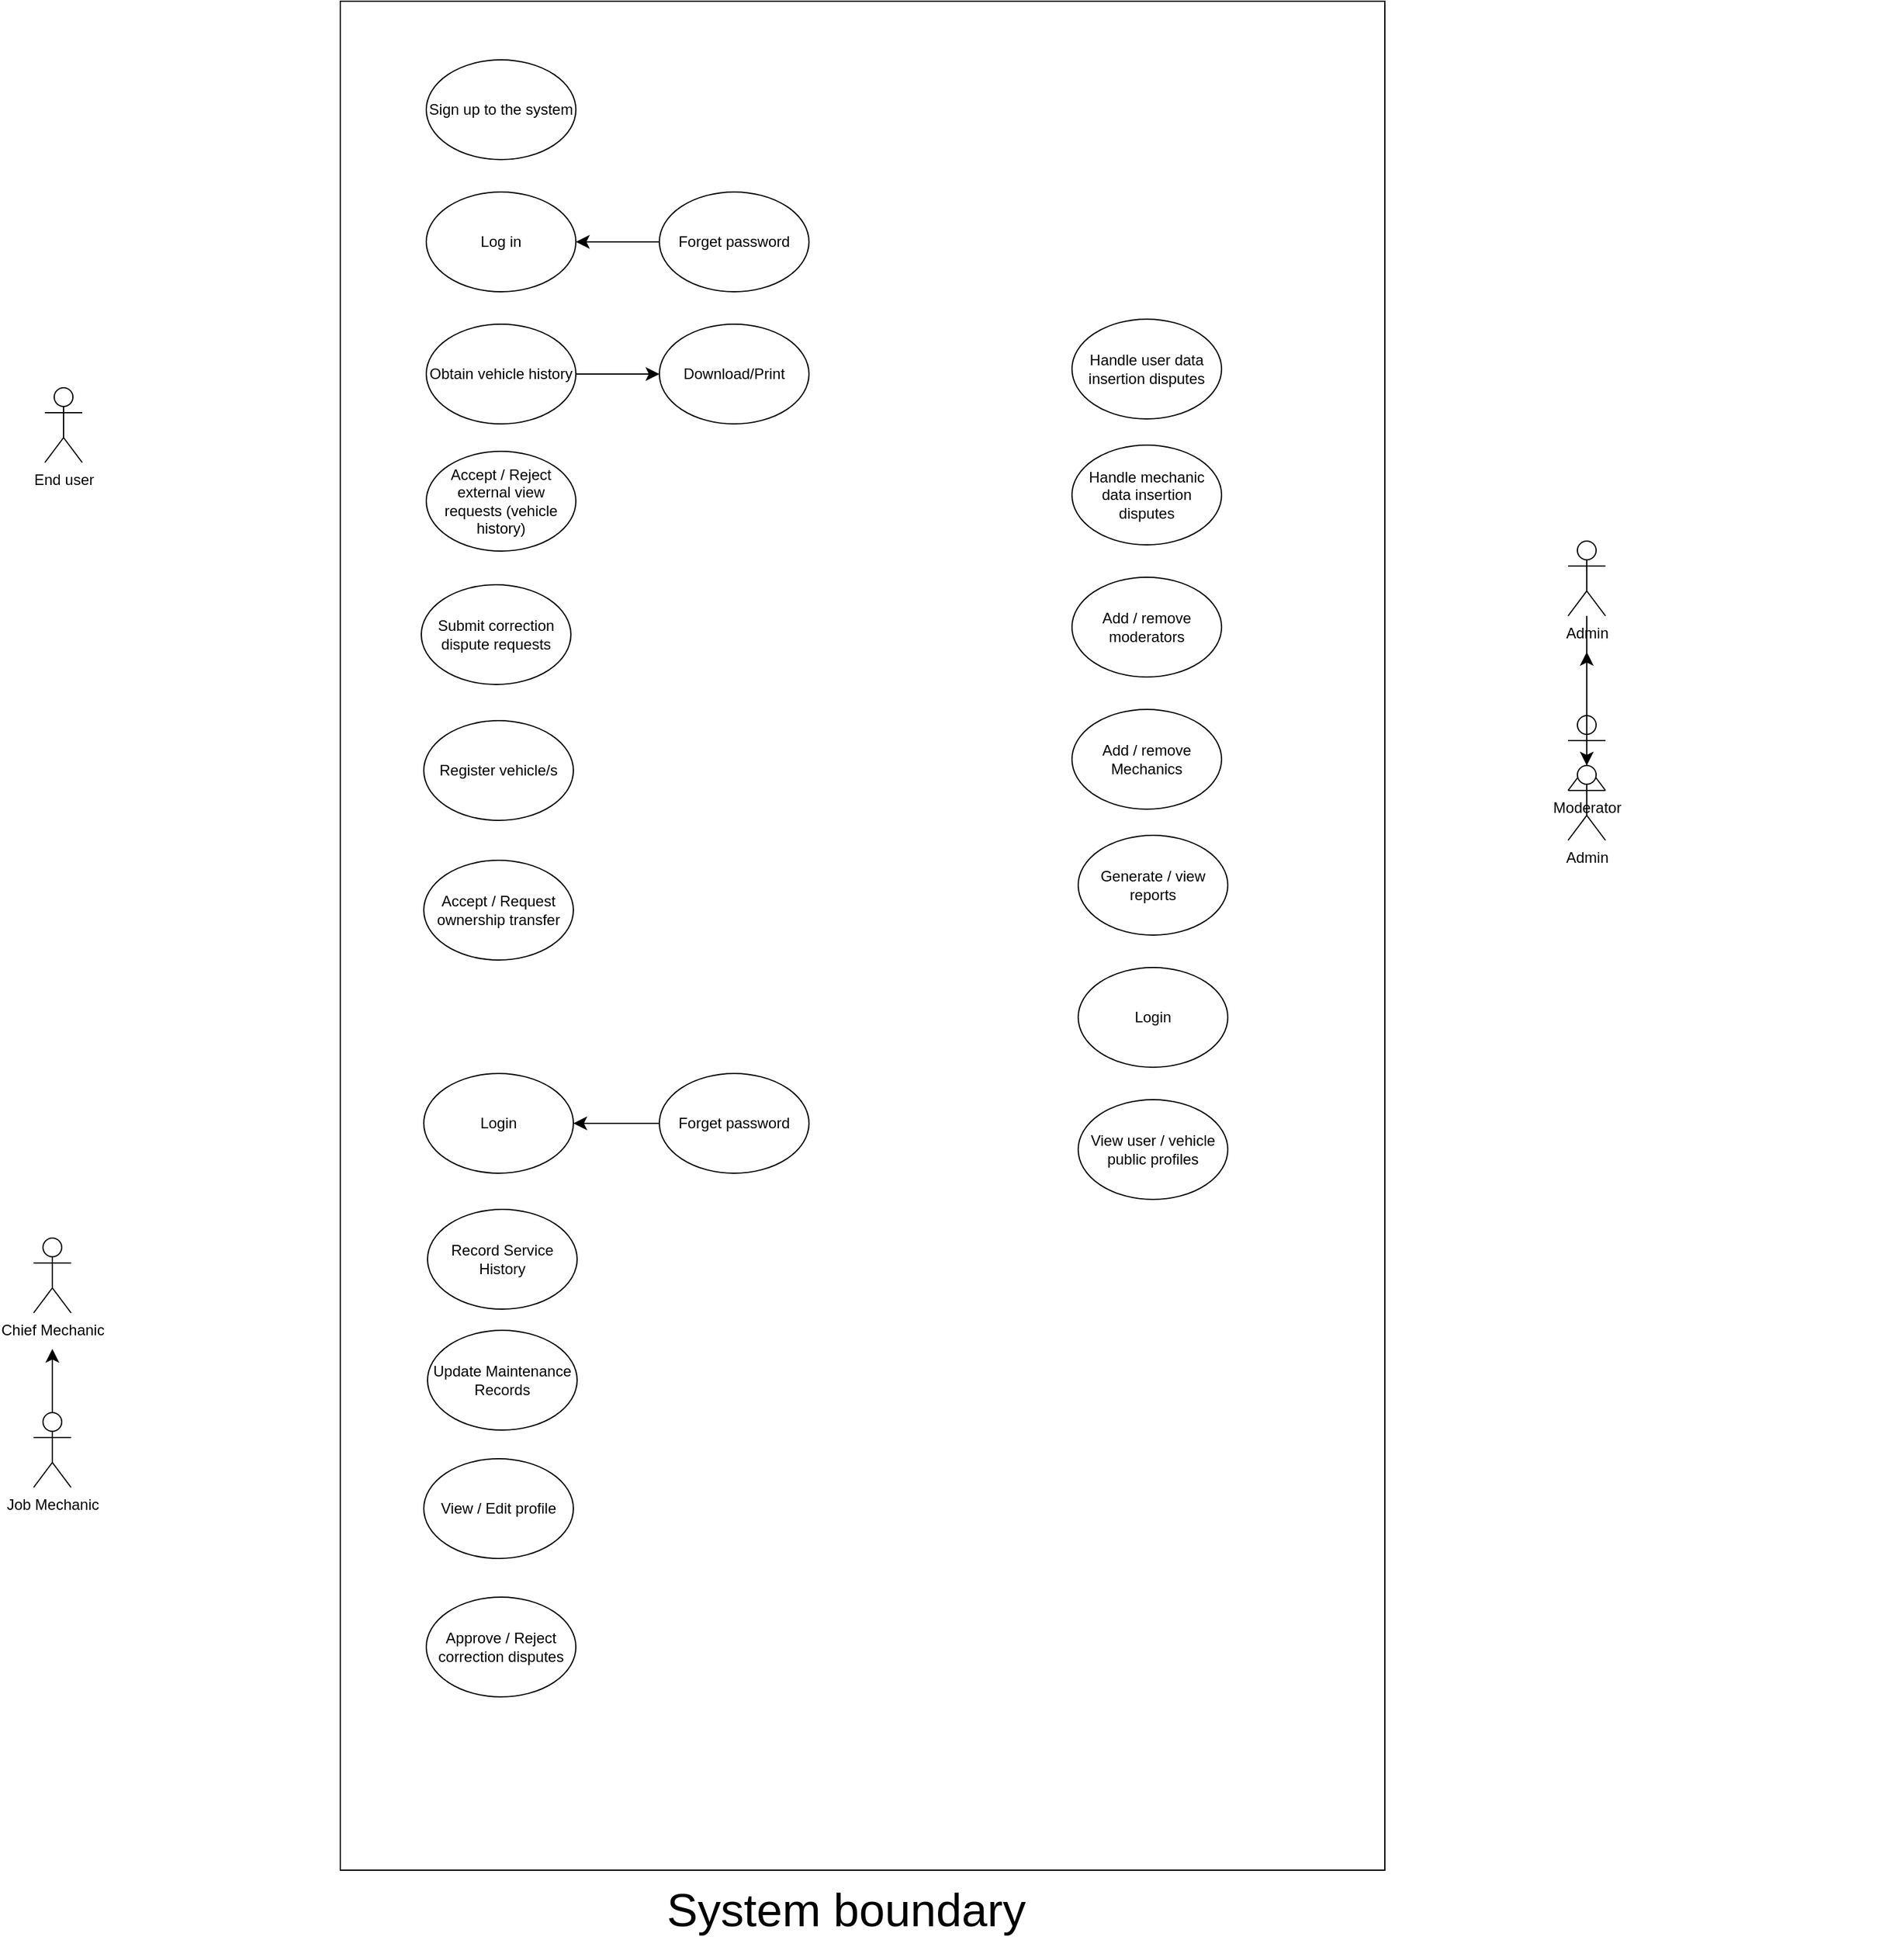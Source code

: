 <mxfile version="26.0.14">
  <diagram name="Page-1" id="z5ygo8aueXD7QbDK779G">
    <mxGraphModel dx="2300" dy="2886" grid="0" gridSize="10" guides="1" tooltips="1" connect="1" arrows="1" fold="1" page="0" pageScale="1" pageWidth="850" pageHeight="1100" math="0" shadow="0">
      <root>
        <mxCell id="0" />
        <mxCell id="1" parent="0" />
        <mxCell id="PnSv_0IQH46BmFg6rcT1-12" value="" style="rounded=0;whiteSpace=wrap;html=1;direction=west;" vertex="1" parent="1">
          <mxGeometry x="-496" y="-1791" width="838" height="1499" as="geometry" />
        </mxCell>
        <mxCell id="PnSv_0IQH46BmFg6rcT1-13" value="" style="group" vertex="1" connectable="0" parent="1">
          <mxGeometry x="-442" y="-831" width="120" height="292" as="geometry" />
        </mxCell>
        <mxCell id="PnSv_0IQH46BmFg6rcT1-3" value="Update Maintenance Records" style="ellipse;whiteSpace=wrap;html=1;" vertex="1" parent="PnSv_0IQH46BmFg6rcT1-13">
          <mxGeometry x="16" y="106" width="120" height="80" as="geometry" />
        </mxCell>
        <mxCell id="PnSv_0IQH46BmFg6rcT1-61" value="Record Service History" style="ellipse;whiteSpace=wrap;html=1;" vertex="1" parent="PnSv_0IQH46BmFg6rcT1-13">
          <mxGeometry x="16" y="9" width="120" height="80" as="geometry" />
        </mxCell>
        <mxCell id="PnSv_0IQH46BmFg6rcT1-15" value="" style="group" vertex="1" connectable="0" parent="1">
          <mxGeometry x="-742" y="-799" width="30" height="200" as="geometry" />
        </mxCell>
        <mxCell id="PnSv_0IQH46BmFg6rcT1-1" value="Chief Mechanic" style="shape=umlActor;verticalLabelPosition=bottom;verticalAlign=top;html=1;outlineConnect=0;" vertex="1" parent="PnSv_0IQH46BmFg6rcT1-15">
          <mxGeometry width="30" height="60" as="geometry" />
        </mxCell>
        <mxCell id="PnSv_0IQH46BmFg6rcT1-9" style="edgeStyle=none;curved=1;rounded=0;orthogonalLoop=1;jettySize=auto;html=1;fontSize=12;startSize=8;endSize=8;" edge="1" parent="PnSv_0IQH46BmFg6rcT1-15" source="PnSv_0IQH46BmFg6rcT1-7">
          <mxGeometry relative="1" as="geometry">
            <mxPoint x="15" y="88.913" as="targetPoint" />
          </mxGeometry>
        </mxCell>
        <mxCell id="PnSv_0IQH46BmFg6rcT1-7" value="Job Mechanic" style="shape=umlActor;verticalLabelPosition=bottom;verticalAlign=top;html=1;outlineConnect=0;" vertex="1" parent="PnSv_0IQH46BmFg6rcT1-15">
          <mxGeometry y="140" width="30" height="60" as="geometry" />
        </mxCell>
        <mxCell id="PnSv_0IQH46BmFg6rcT1-32" value="" style="group" vertex="1" connectable="0" parent="1">
          <mxGeometry x="409" y="-1502" width="348.5" height="706" as="geometry" />
        </mxCell>
        <mxCell id="PnSv_0IQH46BmFg6rcT1-16" value="" style="group" vertex="1" connectable="0" parent="PnSv_0IQH46BmFg6rcT1-32">
          <mxGeometry x="80" y="144" width="30" height="200" as="geometry" />
        </mxCell>
        <mxCell id="PnSv_0IQH46BmFg6rcT1-17" value="Admin" style="shape=umlActor;verticalLabelPosition=bottom;verticalAlign=top;html=1;outlineConnect=0;" vertex="1" parent="PnSv_0IQH46BmFg6rcT1-16">
          <mxGeometry width="30" height="60" as="geometry" />
        </mxCell>
        <mxCell id="PnSv_0IQH46BmFg6rcT1-18" style="edgeStyle=none;curved=1;rounded=0;orthogonalLoop=1;jettySize=auto;html=1;fontSize=12;startSize=8;endSize=8;" edge="1" parent="PnSv_0IQH46BmFg6rcT1-16" source="PnSv_0IQH46BmFg6rcT1-19">
          <mxGeometry relative="1" as="geometry">
            <mxPoint x="15" y="88.913" as="targetPoint" />
          </mxGeometry>
        </mxCell>
        <mxCell id="PnSv_0IQH46BmFg6rcT1-19" value="Moderator" style="shape=umlActor;verticalLabelPosition=bottom;verticalAlign=top;html=1;outlineConnect=0;" vertex="1" parent="PnSv_0IQH46BmFg6rcT1-16">
          <mxGeometry y="140" width="30" height="60" as="geometry" />
        </mxCell>
        <mxCell id="PnSv_0IQH46BmFg6rcT1-33" value="Admin" style="shape=umlActor;verticalLabelPosition=bottom;verticalAlign=top;html=1;outlineConnect=0;" vertex="1" parent="1">
          <mxGeometry x="489" y="-1178" width="30" height="60" as="geometry" />
        </mxCell>
        <mxCell id="PnSv_0IQH46BmFg6rcT1-34" value="" style="edgeStyle=none;curved=1;rounded=0;orthogonalLoop=1;jettySize=auto;html=1;fontSize=12;startSize=8;endSize=8;" edge="1" parent="1" source="PnSv_0IQH46BmFg6rcT1-17" target="PnSv_0IQH46BmFg6rcT1-33">
          <mxGeometry relative="1" as="geometry" />
        </mxCell>
        <mxCell id="PnSv_0IQH46BmFg6rcT1-42" value="" style="group" vertex="1" connectable="0" parent="1">
          <mxGeometry x="-427" y="-1744" width="120" height="292" as="geometry" />
        </mxCell>
        <mxCell id="PnSv_0IQH46BmFg6rcT1-44" value="Obtain vehicle history" style="ellipse;whiteSpace=wrap;html=1;" vertex="1" parent="PnSv_0IQH46BmFg6rcT1-42">
          <mxGeometry y="212" width="120" height="80" as="geometry" />
        </mxCell>
        <mxCell id="PnSv_0IQH46BmFg6rcT1-45" value="Sign up to the system" style="ellipse;whiteSpace=wrap;html=1;" vertex="1" parent="PnSv_0IQH46BmFg6rcT1-42">
          <mxGeometry width="120" height="80" as="geometry" />
        </mxCell>
        <mxCell id="PnSv_0IQH46BmFg6rcT1-50" value="Log in" style="ellipse;whiteSpace=wrap;html=1;" vertex="1" parent="PnSv_0IQH46BmFg6rcT1-42">
          <mxGeometry y="106" width="120" height="80" as="geometry" />
        </mxCell>
        <mxCell id="PnSv_0IQH46BmFg6rcT1-46" value="" style="group" vertex="1" connectable="0" parent="1">
          <mxGeometry x="-429" y="-1331" width="120" height="326" as="geometry" />
        </mxCell>
        <mxCell id="PnSv_0IQH46BmFg6rcT1-47" value="Accept / Request ownership transfer" style="ellipse;whiteSpace=wrap;html=1;" vertex="1" parent="PnSv_0IQH46BmFg6rcT1-46">
          <mxGeometry y="229" width="120" height="80" as="geometry" />
        </mxCell>
        <mxCell id="PnSv_0IQH46BmFg6rcT1-49" value="Submit correction dispute requests" style="ellipse;whiteSpace=wrap;html=1;" vertex="1" parent="PnSv_0IQH46BmFg6rcT1-46">
          <mxGeometry x="-2" y="8" width="120" height="80" as="geometry" />
        </mxCell>
        <mxCell id="PnSv_0IQH46BmFg6rcT1-58" value="Register vehicle/s" style="ellipse;whiteSpace=wrap;html=1;" vertex="1" parent="PnSv_0IQH46BmFg6rcT1-46">
          <mxGeometry y="117" width="120" height="80" as="geometry" />
        </mxCell>
        <mxCell id="PnSv_0IQH46BmFg6rcT1-53" value="" style="edgeStyle=none;curved=1;rounded=0;orthogonalLoop=1;jettySize=auto;html=1;fontSize=12;startSize=8;endSize=8;" edge="1" parent="1" source="PnSv_0IQH46BmFg6rcT1-43" target="PnSv_0IQH46BmFg6rcT1-50">
          <mxGeometry relative="1" as="geometry" />
        </mxCell>
        <mxCell id="PnSv_0IQH46BmFg6rcT1-43" value="Forget password" style="ellipse;whiteSpace=wrap;html=1;" vertex="1" parent="1">
          <mxGeometry x="-240" y="-1638" width="120" height="80" as="geometry" />
        </mxCell>
        <mxCell id="PnSv_0IQH46BmFg6rcT1-51" value="Download/Print" style="ellipse;whiteSpace=wrap;html=1;" vertex="1" parent="1">
          <mxGeometry x="-240" y="-1532" width="120" height="80" as="geometry" />
        </mxCell>
        <mxCell id="PnSv_0IQH46BmFg6rcT1-55" value="" style="edgeStyle=none;curved=1;rounded=0;orthogonalLoop=1;jettySize=auto;html=1;fontSize=12;startSize=8;endSize=8;" edge="1" parent="1" source="PnSv_0IQH46BmFg6rcT1-44" target="PnSv_0IQH46BmFg6rcT1-51">
          <mxGeometry relative="1" as="geometry" />
        </mxCell>
        <mxCell id="PnSv_0IQH46BmFg6rcT1-57" value="Approve / Reject correction disputes" style="ellipse;whiteSpace=wrap;html=1;" vertex="1" parent="1">
          <mxGeometry x="-427" y="-511" width="120" height="80" as="geometry" />
        </mxCell>
        <mxCell id="PnSv_0IQH46BmFg6rcT1-59" value="View / Edit profile" style="ellipse;whiteSpace=wrap;html=1;" vertex="1" parent="1">
          <mxGeometry x="-429" y="-622" width="120" height="80" as="geometry" />
        </mxCell>
        <mxCell id="PnSv_0IQH46BmFg6rcT1-6" value="Login" style="ellipse;whiteSpace=wrap;html=1;" vertex="1" parent="1">
          <mxGeometry x="-429" y="-931" width="120" height="80" as="geometry" />
        </mxCell>
        <mxCell id="PnSv_0IQH46BmFg6rcT1-63" value="" style="edgeStyle=none;curved=1;rounded=0;orthogonalLoop=1;jettySize=auto;html=1;fontSize=12;startSize=8;endSize=8;" edge="1" parent="1" source="PnSv_0IQH46BmFg6rcT1-62" target="PnSv_0IQH46BmFg6rcT1-6">
          <mxGeometry relative="1" as="geometry" />
        </mxCell>
        <mxCell id="PnSv_0IQH46BmFg6rcT1-62" value="Forget password" style="ellipse;whiteSpace=wrap;html=1;" vertex="1" parent="1">
          <mxGeometry x="-240" y="-931" width="120" height="80" as="geometry" />
        </mxCell>
        <mxCell id="PnSv_0IQH46BmFg6rcT1-64" value="Accept / Reject external view requests (vehicle history)" style="ellipse;whiteSpace=wrap;html=1;" vertex="1" parent="1">
          <mxGeometry x="-427" y="-1430" width="120" height="80" as="geometry" />
        </mxCell>
        <mxCell id="PnSv_0IQH46BmFg6rcT1-31" value="" style="group" vertex="1" connectable="0" parent="1">
          <mxGeometry x="91" y="-1536" width="125" height="706" as="geometry" />
        </mxCell>
        <mxCell id="PnSv_0IQH46BmFg6rcT1-22" value="" style="group" vertex="1" connectable="0" parent="PnSv_0IQH46BmFg6rcT1-31">
          <mxGeometry x="5" y="414" width="120" height="292" as="geometry" />
        </mxCell>
        <mxCell id="PnSv_0IQH46BmFg6rcT1-23" value="Login" style="ellipse;whiteSpace=wrap;html=1;" vertex="1" parent="PnSv_0IQH46BmFg6rcT1-22">
          <mxGeometry y="106" width="120" height="80" as="geometry" />
        </mxCell>
        <mxCell id="PnSv_0IQH46BmFg6rcT1-24" value="View user / vehicle public profiles" style="ellipse;whiteSpace=wrap;html=1;" vertex="1" parent="PnSv_0IQH46BmFg6rcT1-22">
          <mxGeometry y="212" width="120" height="80" as="geometry" />
        </mxCell>
        <mxCell id="PnSv_0IQH46BmFg6rcT1-25" value="Generate / view reports" style="ellipse;whiteSpace=wrap;html=1;" vertex="1" parent="PnSv_0IQH46BmFg6rcT1-22">
          <mxGeometry width="120" height="80" as="geometry" />
        </mxCell>
        <mxCell id="PnSv_0IQH46BmFg6rcT1-26" value="" style="group" vertex="1" connectable="0" parent="PnSv_0IQH46BmFg6rcT1-31">
          <mxGeometry y="101" width="120" height="292" as="geometry" />
        </mxCell>
        <mxCell id="PnSv_0IQH46BmFg6rcT1-27" value="Add / remove moderators" style="ellipse;whiteSpace=wrap;html=1;" vertex="1" parent="PnSv_0IQH46BmFg6rcT1-26">
          <mxGeometry y="106" width="120" height="80" as="geometry" />
        </mxCell>
        <mxCell id="PnSv_0IQH46BmFg6rcT1-28" value="Add / remove Mechanics" style="ellipse;whiteSpace=wrap;html=1;" vertex="1" parent="PnSv_0IQH46BmFg6rcT1-26">
          <mxGeometry y="212" width="120" height="80" as="geometry" />
        </mxCell>
        <mxCell id="PnSv_0IQH46BmFg6rcT1-29" value="Handle mechanic data insertion disputes" style="ellipse;whiteSpace=wrap;html=1;" vertex="1" parent="PnSv_0IQH46BmFg6rcT1-26">
          <mxGeometry width="120" height="80" as="geometry" />
        </mxCell>
        <mxCell id="PnSv_0IQH46BmFg6rcT1-30" value="Handle user data insertion disputes" style="ellipse;whiteSpace=wrap;html=1;" vertex="1" parent="PnSv_0IQH46BmFg6rcT1-31">
          <mxGeometry width="120" height="80" as="geometry" />
        </mxCell>
        <mxCell id="PnSv_0IQH46BmFg6rcT1-65" value="&lt;font style=&quot;font-size: 37px;&quot;&gt;System boundary&lt;/font&gt;" style="text;html=1;align=center;verticalAlign=middle;whiteSpace=wrap;rounded=0;" vertex="1" parent="1">
          <mxGeometry x="-275" y="-274" width="370" height="30" as="geometry" />
        </mxCell>
        <mxCell id="PnSv_0IQH46BmFg6rcT1-36" value="End user" style="shape=umlActor;verticalLabelPosition=bottom;verticalAlign=top;html=1;outlineConnect=0;" vertex="1" parent="1">
          <mxGeometry x="-733" y="-1481" width="30" height="60" as="geometry" />
        </mxCell>
      </root>
    </mxGraphModel>
  </diagram>
</mxfile>
